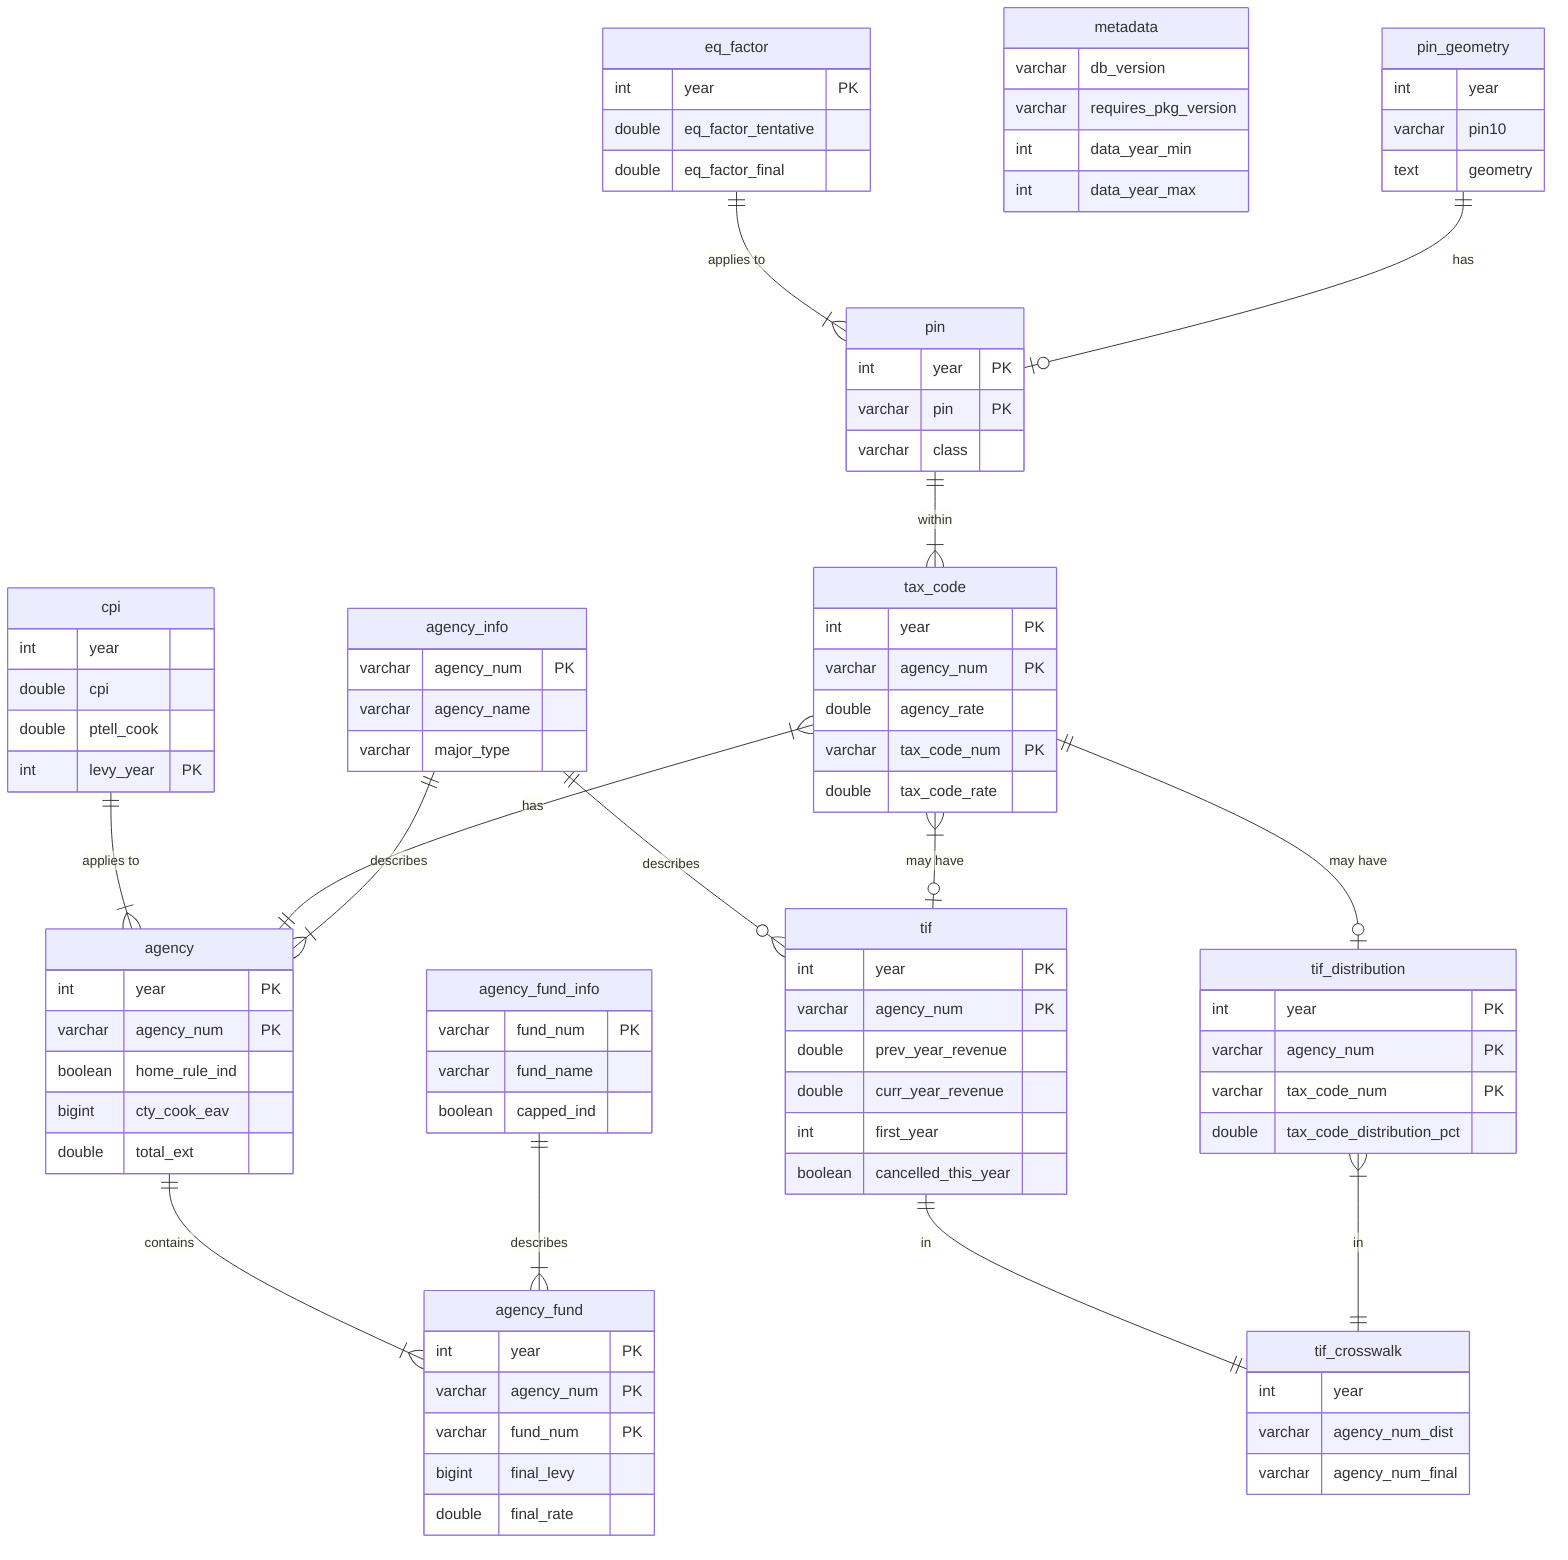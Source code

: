 erDiagram

  agency {
    int     year              PK
    varchar agency_num        PK
    boolean home_rule_ind
    bigint  cty_cook_eav
    double  total_ext
  }

  agency_info {
    varchar agency_num         PK
    varchar agency_name
    varchar major_type
  }

  agency_fund {
    int     year               PK
    varchar agency_num         PK
    varchar fund_num           PK
    bigint  final_levy
    double  final_rate
  }

  agency_fund_info {
    varchar fund_num           PK
    varchar fund_name
    boolean capped_ind
  }

  cpi {
    int     year
    double  cpi
    double  ptell_cook
    int     levy_year          PK
  }

  eq_factor {
    int     year               PK
    double  eq_factor_tentative
    double  eq_factor_final
  }

  metadata {
    varchar db_version
    varchar requires_pkg_version
    int     data_year_min
    int     data_year_max
  }

  pin {
    int     year               PK
    varchar pin                PK
    varchar class
  }

  pin_geometry {
    int     year
    varchar pin10
    text    geometry
  }

  tax_code {
    int     year               PK
    varchar agency_num         PK
    double  agency_rate
    varchar tax_code_num       PK
    double  tax_code_rate
  }

  tif {
    int     year               PK
    varchar agency_num         PK
    double  prev_year_revenue
    double  curr_year_revenue
    int     first_year
    boolean cancelled_this_year
  }

  tif_crosswalk {
    int     year
    varchar agency_num_dist
    varchar agency_num_final
  }

  tif_distribution {
    int     year               PK
    varchar agency_num         PK
    varchar tax_code_num       PK
    double  tax_code_distribution_pct
  }

  eq_factor ||--|{ pin : "applies to"
  pin ||--|{ tax_code : "within"
  cpi ||--|{ agency : "applies to"
  tax_code }|--|| agency : "has"
  tax_code ||--o| tif_distribution : "may have"
  agency ||--|{ agency_fund : "contains"
  agency_info ||--|{ agency : "describes"
  agency_fund_info ||--|{ agency_fund : "describes"
  tif ||--|| tif_crosswalk : "in"
  tif_distribution }|--|| tif_crosswalk : "in"
  agency_info ||--o{ tif: "describes"
  tax_code }|--o| tif : "may have"
  pin_geometry ||--o| pin : "has"